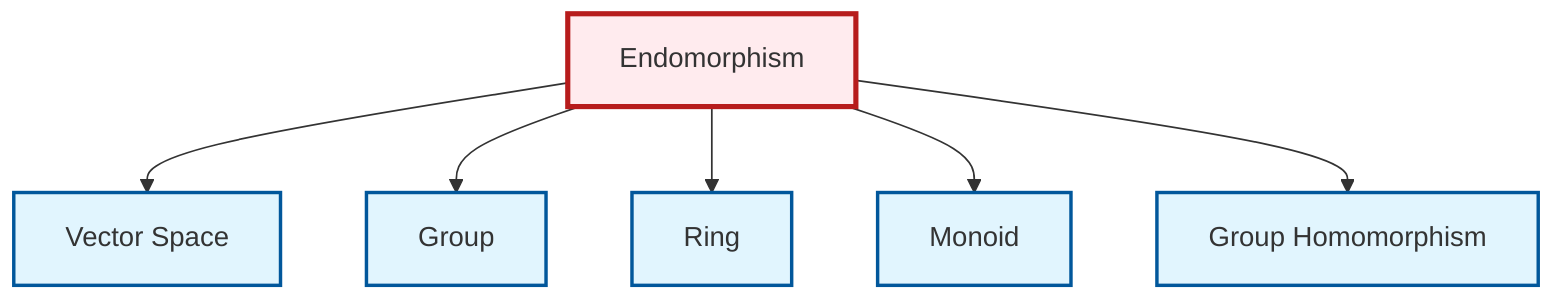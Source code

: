 graph TD
    classDef definition fill:#e1f5fe,stroke:#01579b,stroke-width:2px
    classDef theorem fill:#f3e5f5,stroke:#4a148c,stroke-width:2px
    classDef axiom fill:#fff3e0,stroke:#e65100,stroke-width:2px
    classDef example fill:#e8f5e9,stroke:#1b5e20,stroke-width:2px
    classDef current fill:#ffebee,stroke:#b71c1c,stroke-width:3px
    def-vector-space["Vector Space"]:::definition
    def-group["Group"]:::definition
    def-monoid["Monoid"]:::definition
    def-homomorphism["Group Homomorphism"]:::definition
    def-ring["Ring"]:::definition
    def-endomorphism["Endomorphism"]:::definition
    def-endomorphism --> def-vector-space
    def-endomorphism --> def-group
    def-endomorphism --> def-ring
    def-endomorphism --> def-monoid
    def-endomorphism --> def-homomorphism
    class def-endomorphism current